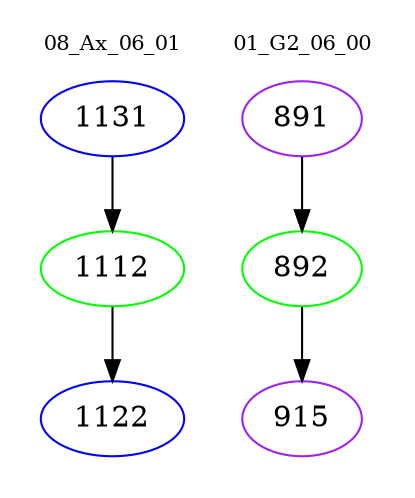 digraph{
subgraph cluster_0 {
color = white
label = "08_Ax_06_01";
fontsize=10;
T0_1131 [label="1131", color="blue"]
T0_1131 -> T0_1112 [color="black"]
T0_1112 [label="1112", color="green"]
T0_1112 -> T0_1122 [color="black"]
T0_1122 [label="1122", color="blue"]
}
subgraph cluster_1 {
color = white
label = "01_G2_06_00";
fontsize=10;
T1_891 [label="891", color="purple"]
T1_891 -> T1_892 [color="black"]
T1_892 [label="892", color="green"]
T1_892 -> T1_915 [color="black"]
T1_915 [label="915", color="purple"]
}
}
